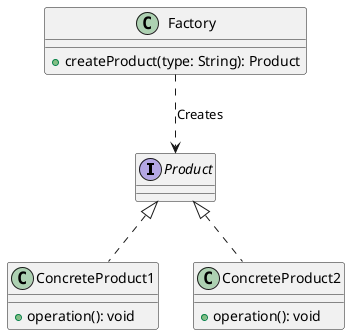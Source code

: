 @startuml
!define RECTANGLE class
!define DATABASE entity
!define ACTOR actor
!define USECASE usecase
!define PACKAGE package
!define INTERFACE interface

skinparam class {
    BackgroundColor<<interface>> HoneyDew
    BorderColor<<interface>> SpringGreen
    ArrowColor<<interface>> SpringGreen
}

interface "Product" as Product {
}

class "ConcreteProduct1" as ConcreteProduct1 {
    +operation(): void
}
class "ConcreteProduct2" as ConcreteProduct2 {
    +operation(): void
}

class "Factory" as Factory {
    +createProduct(type: String): Product
}

Product <|.. ConcreteProduct1
Product <|.. ConcreteProduct2
Factory ..> Product : Creates

@enduml
